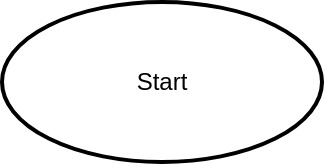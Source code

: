 <mxfile version="21.3.2" type="github">
  <diagram name="ページ1" id="Jkjfjls2foHL1uE58mPh">
    <mxGraphModel dx="1434" dy="764" grid="1" gridSize="10" guides="1" tooltips="1" connect="1" arrows="1" fold="1" page="1" pageScale="1" pageWidth="827" pageHeight="1169" math="0" shadow="0">
      <root>
        <mxCell id="0" />
        <mxCell id="1" parent="0" />
        <mxCell id="jI_l2fJN64vHC3mYHo8V-52" value="Start" style="strokeWidth=2;html=1;shape=mxgraph.flowchart.start_1;whiteSpace=wrap;" vertex="1" parent="1">
          <mxGeometry x="40" y="40" width="160" height="80" as="geometry" />
        </mxCell>
      </root>
    </mxGraphModel>
  </diagram>
</mxfile>
